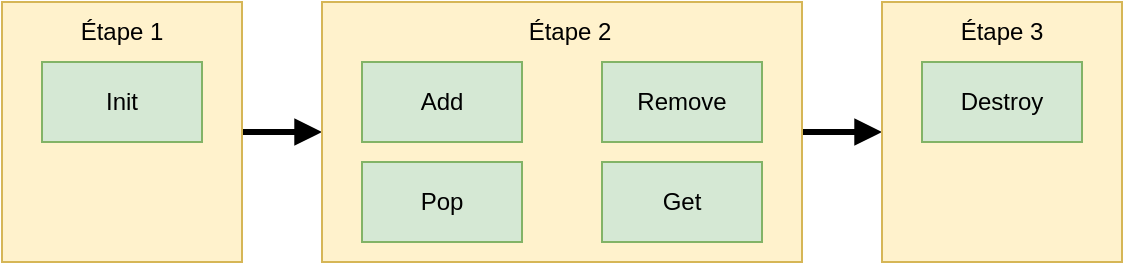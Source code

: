 <mxfile version="18.0.7" type="device"><diagram id="gE1QhVhMgWDw96gRVOm3" name="Page-1"><mxGraphModel dx="1422" dy="767" grid="1" gridSize="10" guides="1" tooltips="1" connect="1" arrows="1" fold="1" page="1" pageScale="1" pageWidth="827" pageHeight="1169" math="0" shadow="0"><root><mxCell id="0"/><mxCell id="1" parent="0"/><mxCell id="salhl1qReJlXv8mK5hmH-24" style="edgeStyle=orthogonalEdgeStyle;rounded=0;orthogonalLoop=1;jettySize=auto;html=1;exitX=1;exitY=0.5;exitDx=0;exitDy=0;entryX=0;entryY=0.5;entryDx=0;entryDy=0;endArrow=block;endFill=1;fillColor=#f5f5f5;strokeColor=#000000;strokeWidth=3;" edge="1" parent="1" source="salhl1qReJlXv8mK5hmH-1" target="salhl1qReJlXv8mK5hmH-3"><mxGeometry relative="1" as="geometry"/></mxCell><mxCell id="salhl1qReJlXv8mK5hmH-1" value="" style="rounded=0;whiteSpace=wrap;html=1;fillColor=#fff2cc;strokeColor=#d6b656;" vertex="1" parent="1"><mxGeometry x="160" y="270" width="120" height="130" as="geometry"/></mxCell><mxCell id="salhl1qReJlXv8mK5hmH-2" value="Init" style="rounded=0;whiteSpace=wrap;html=1;fillColor=#d5e8d4;strokeColor=#82b366;" vertex="1" parent="1"><mxGeometry x="180" y="300" width="80" height="40" as="geometry"/></mxCell><mxCell id="salhl1qReJlXv8mK5hmH-25" style="edgeStyle=orthogonalEdgeStyle;rounded=0;orthogonalLoop=1;jettySize=auto;html=1;exitX=1;exitY=0.5;exitDx=0;exitDy=0;entryX=0;entryY=0.5;entryDx=0;entryDy=0;endArrow=block;endFill=1;strokeColor=#000000;strokeWidth=3;" edge="1" parent="1" source="salhl1qReJlXv8mK5hmH-3" target="salhl1qReJlXv8mK5hmH-4"><mxGeometry relative="1" as="geometry"/></mxCell><mxCell id="salhl1qReJlXv8mK5hmH-3" value="" style="rounded=0;whiteSpace=wrap;html=1;fillColor=#fff2cc;strokeColor=#d6b656;" vertex="1" parent="1"><mxGeometry x="320" y="270" width="240" height="130" as="geometry"/></mxCell><mxCell id="salhl1qReJlXv8mK5hmH-4" value="" style="rounded=0;whiteSpace=wrap;html=1;fillColor=#fff2cc;strokeColor=#d6b656;" vertex="1" parent="1"><mxGeometry x="600" y="270" width="120" height="130" as="geometry"/></mxCell><mxCell id="salhl1qReJlXv8mK5hmH-16" value="Add" style="rounded=0;whiteSpace=wrap;html=1;fillColor=#d5e8d4;strokeColor=#82b366;" vertex="1" parent="1"><mxGeometry x="340" y="300" width="80" height="40" as="geometry"/></mxCell><mxCell id="salhl1qReJlXv8mK5hmH-17" value="Pop" style="rounded=0;whiteSpace=wrap;html=1;fillColor=#d5e8d4;strokeColor=#82b366;" vertex="1" parent="1"><mxGeometry x="340" y="350" width="80" height="40" as="geometry"/></mxCell><mxCell id="salhl1qReJlXv8mK5hmH-18" value="Remove" style="rounded=0;whiteSpace=wrap;html=1;fillColor=#d5e8d4;strokeColor=#82b366;" vertex="1" parent="1"><mxGeometry x="460" y="300" width="80" height="40" as="geometry"/></mxCell><mxCell id="salhl1qReJlXv8mK5hmH-19" value="Get" style="rounded=0;whiteSpace=wrap;html=1;fillColor=#d5e8d4;strokeColor=#82b366;" vertex="1" parent="1"><mxGeometry x="460" y="350" width="80" height="40" as="geometry"/></mxCell><mxCell id="salhl1qReJlXv8mK5hmH-20" value="Destroy" style="rounded=0;whiteSpace=wrap;html=1;fillColor=#d5e8d4;strokeColor=#82b366;" vertex="1" parent="1"><mxGeometry x="620" y="300" width="80" height="40" as="geometry"/></mxCell><mxCell id="salhl1qReJlXv8mK5hmH-21" value="Étape 1" style="text;html=1;strokeColor=none;fillColor=none;align=center;verticalAlign=middle;whiteSpace=wrap;rounded=0;" vertex="1" parent="1"><mxGeometry x="190" y="270" width="60" height="30" as="geometry"/></mxCell><mxCell id="salhl1qReJlXv8mK5hmH-22" value="&lt;div&gt;Étape 2&lt;/div&gt;" style="text;html=1;strokeColor=none;fillColor=none;align=center;verticalAlign=middle;whiteSpace=wrap;rounded=0;" vertex="1" parent="1"><mxGeometry x="414" y="270" width="60" height="30" as="geometry"/></mxCell><mxCell id="salhl1qReJlXv8mK5hmH-23" value="&lt;div&gt;Étape 3&lt;/div&gt;" style="text;html=1;strokeColor=none;fillColor=none;align=center;verticalAlign=middle;whiteSpace=wrap;rounded=0;" vertex="1" parent="1"><mxGeometry x="630" y="270" width="60" height="30" as="geometry"/></mxCell></root></mxGraphModel></diagram></mxfile>